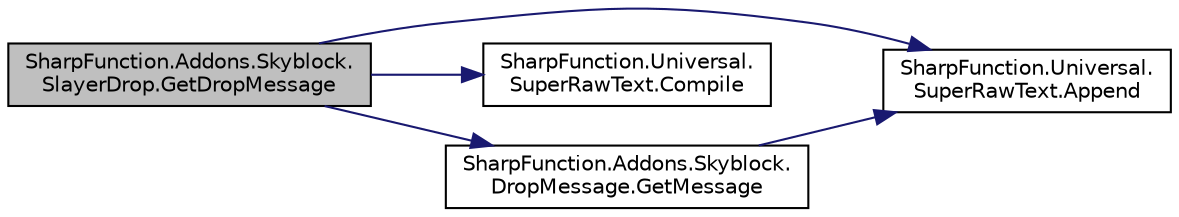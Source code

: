 digraph "SharpFunction.Addons.Skyblock.SlayerDrop.GetDropMessage"
{
 // LATEX_PDF_SIZE
  edge [fontname="Helvetica",fontsize="10",labelfontname="Helvetica",labelfontsize="10"];
  node [fontname="Helvetica",fontsize="10",shape=record];
  rankdir="LR";
  Node1 [label="SharpFunction.Addons.Skyblock.\lSlayerDrop.GetDropMessage",height=0.2,width=0.4,color="black", fillcolor="grey75", style="filled", fontcolor="black",tooltip="Gets drop message to display"];
  Node1 -> Node2 [color="midnightblue",fontsize="10",style="solid",fontname="Helvetica"];
  Node2 [label="SharpFunction.Universal.\lSuperRawText.Append",height=0.2,width=0.4,color="black", fillcolor="white", style="filled",URL="$class_sharp_function_1_1_universal_1_1_super_raw_text.html#ae5c5d2fb457e5a59aee9363ef56c5902",tooltip="Appends pre-baked json text formatting to line"];
  Node1 -> Node3 [color="midnightblue",fontsize="10",style="solid",fontname="Helvetica"];
  Node3 [label="SharpFunction.Universal.\lSuperRawText.Compile",height=0.2,width=0.4,color="black", fillcolor="white", style="filled",URL="$class_sharp_function_1_1_universal_1_1_super_raw_text.html#a37b0ffd3b38a482446e84f6103d43601",tooltip="Bakes the formatting string"];
  Node1 -> Node4 [color="midnightblue",fontsize="10",style="solid",fontname="Helvetica"];
  Node4 [label="SharpFunction.Addons.Skyblock.\lDropMessage.GetMessage",height=0.2,width=0.4,color="black", fillcolor="white", style="filled",URL="$class_sharp_function_1_1_addons_1_1_skyblock_1_1_drop_message.html#adcf4bca23cdca2b33c30b5b3e285c86b",tooltip="Compiles the message to super raw text"];
  Node4 -> Node2 [color="midnightblue",fontsize="10",style="solid",fontname="Helvetica"];
}
